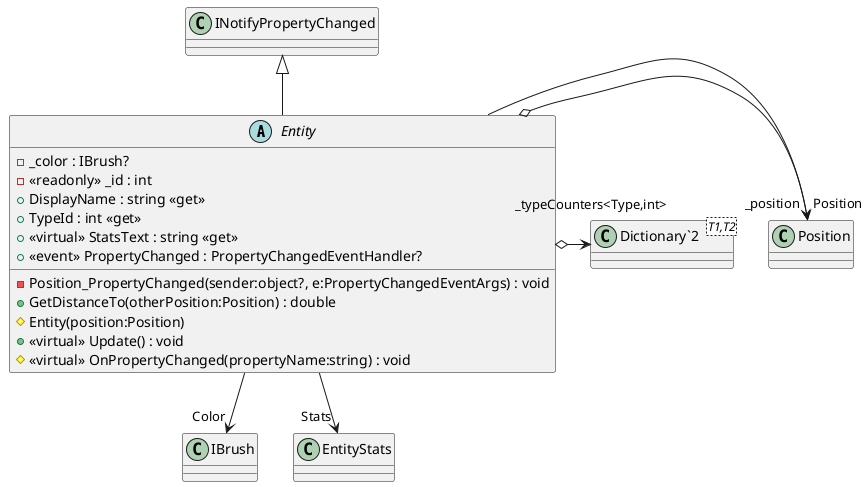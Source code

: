 @startuml
abstract class Entity {
    - _color : IBrush?
    - Position_PropertyChanged(sender:object?, e:PropertyChangedEventArgs) : void
    + GetDistanceTo(otherPosition:Position) : double
    - <<readonly>> _id : int
    + DisplayName : string <<get>>
    + TypeId : int <<get>>
    + <<virtual>> StatsText : string <<get>>
    # Entity(position:Position)
    + <<virtual>> Update() : void
    # <<virtual>> OnPropertyChanged(propertyName:string) : void
    +  <<event>> PropertyChanged : PropertyChangedEventHandler? 
}
class "Dictionary`2"<T1,T2> {
}
INotifyPropertyChanged <|-- Entity
Entity o-> "_position" Position
Entity --> "Position" Position
Entity --> "Color" IBrush
Entity o-> "_typeCounters<Type,int>" "Dictionary`2"
Entity --> "Stats" EntityStats
@enduml
